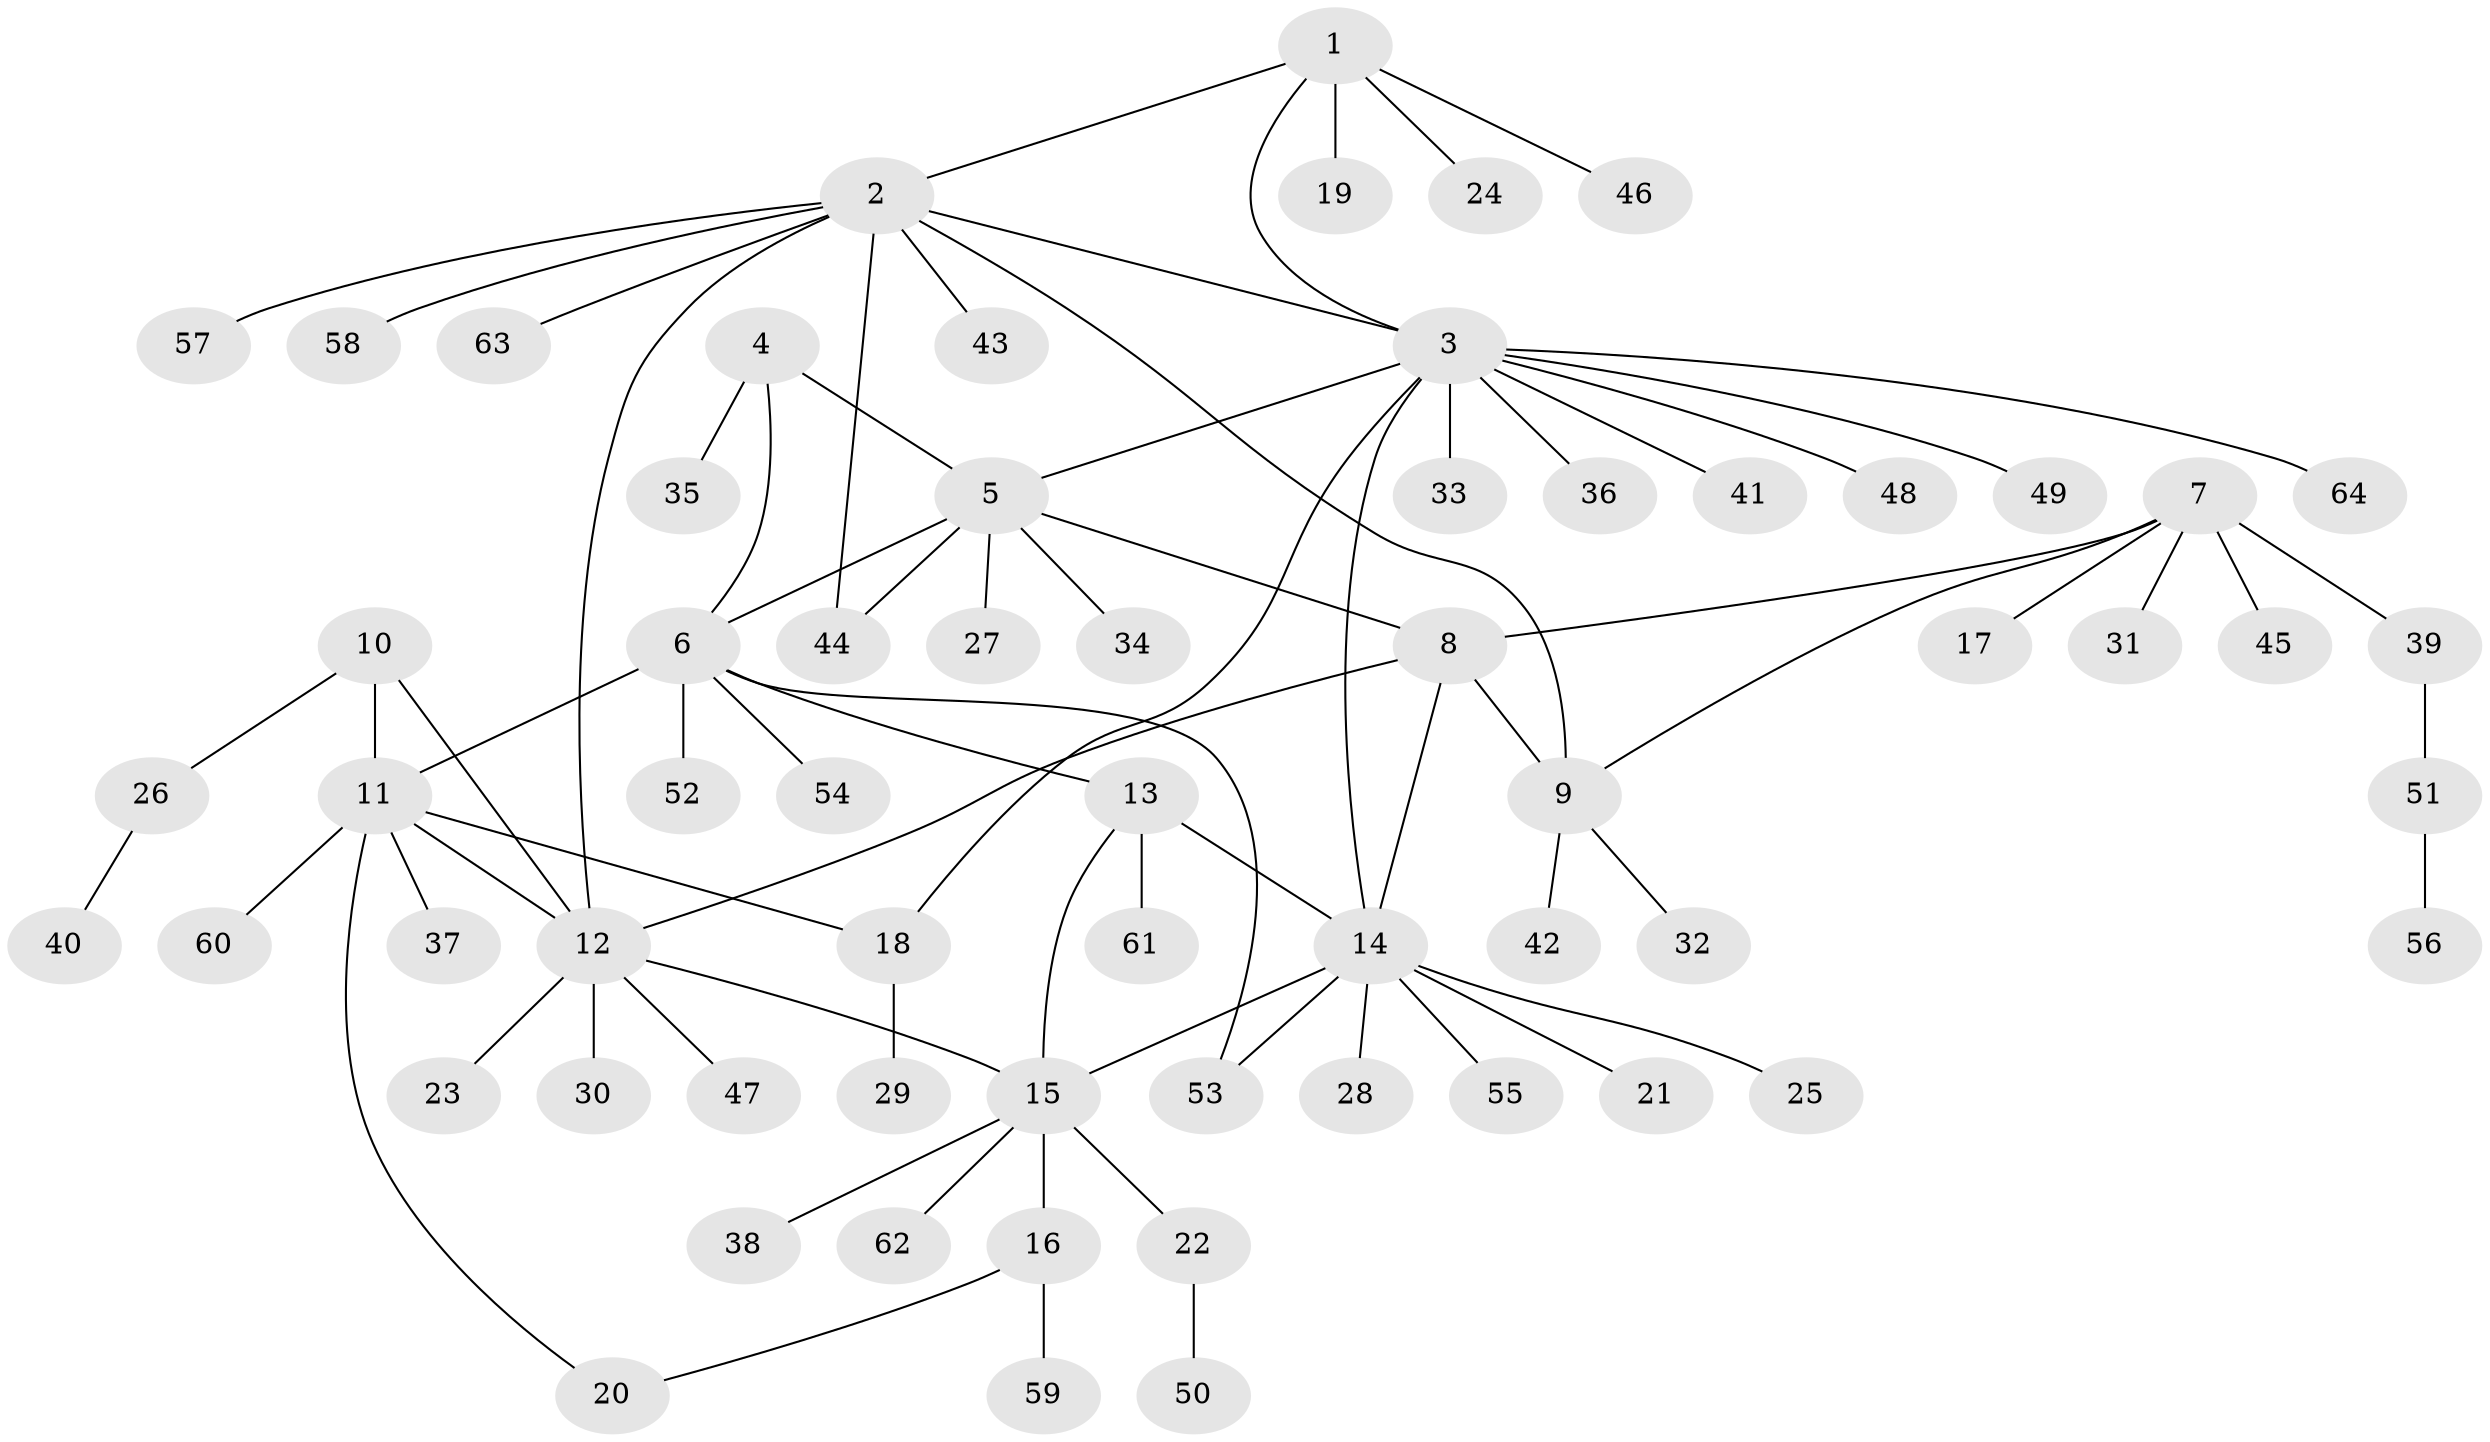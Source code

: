 // Generated by graph-tools (version 1.1) at 2025/54/03/09/25 04:54:07]
// undirected, 64 vertices, 78 edges
graph export_dot {
graph [start="1"]
  node [color=gray90,style=filled];
  1;
  2;
  3;
  4;
  5;
  6;
  7;
  8;
  9;
  10;
  11;
  12;
  13;
  14;
  15;
  16;
  17;
  18;
  19;
  20;
  21;
  22;
  23;
  24;
  25;
  26;
  27;
  28;
  29;
  30;
  31;
  32;
  33;
  34;
  35;
  36;
  37;
  38;
  39;
  40;
  41;
  42;
  43;
  44;
  45;
  46;
  47;
  48;
  49;
  50;
  51;
  52;
  53;
  54;
  55;
  56;
  57;
  58;
  59;
  60;
  61;
  62;
  63;
  64;
  1 -- 2;
  1 -- 3;
  1 -- 19;
  1 -- 24;
  1 -- 46;
  2 -- 3;
  2 -- 9;
  2 -- 12;
  2 -- 43;
  2 -- 44;
  2 -- 57;
  2 -- 58;
  2 -- 63;
  3 -- 5;
  3 -- 14;
  3 -- 18;
  3 -- 33;
  3 -- 36;
  3 -- 41;
  3 -- 48;
  3 -- 49;
  3 -- 64;
  4 -- 5;
  4 -- 6;
  4 -- 35;
  5 -- 6;
  5 -- 8;
  5 -- 27;
  5 -- 34;
  5 -- 44;
  6 -- 11;
  6 -- 13;
  6 -- 52;
  6 -- 53;
  6 -- 54;
  7 -- 8;
  7 -- 9;
  7 -- 17;
  7 -- 31;
  7 -- 39;
  7 -- 45;
  8 -- 9;
  8 -- 12;
  8 -- 14;
  9 -- 32;
  9 -- 42;
  10 -- 11;
  10 -- 12;
  10 -- 26;
  11 -- 12;
  11 -- 18;
  11 -- 20;
  11 -- 37;
  11 -- 60;
  12 -- 15;
  12 -- 23;
  12 -- 30;
  12 -- 47;
  13 -- 14;
  13 -- 15;
  13 -- 61;
  14 -- 15;
  14 -- 21;
  14 -- 25;
  14 -- 28;
  14 -- 53;
  14 -- 55;
  15 -- 16;
  15 -- 22;
  15 -- 38;
  15 -- 62;
  16 -- 20;
  16 -- 59;
  18 -- 29;
  22 -- 50;
  26 -- 40;
  39 -- 51;
  51 -- 56;
}
